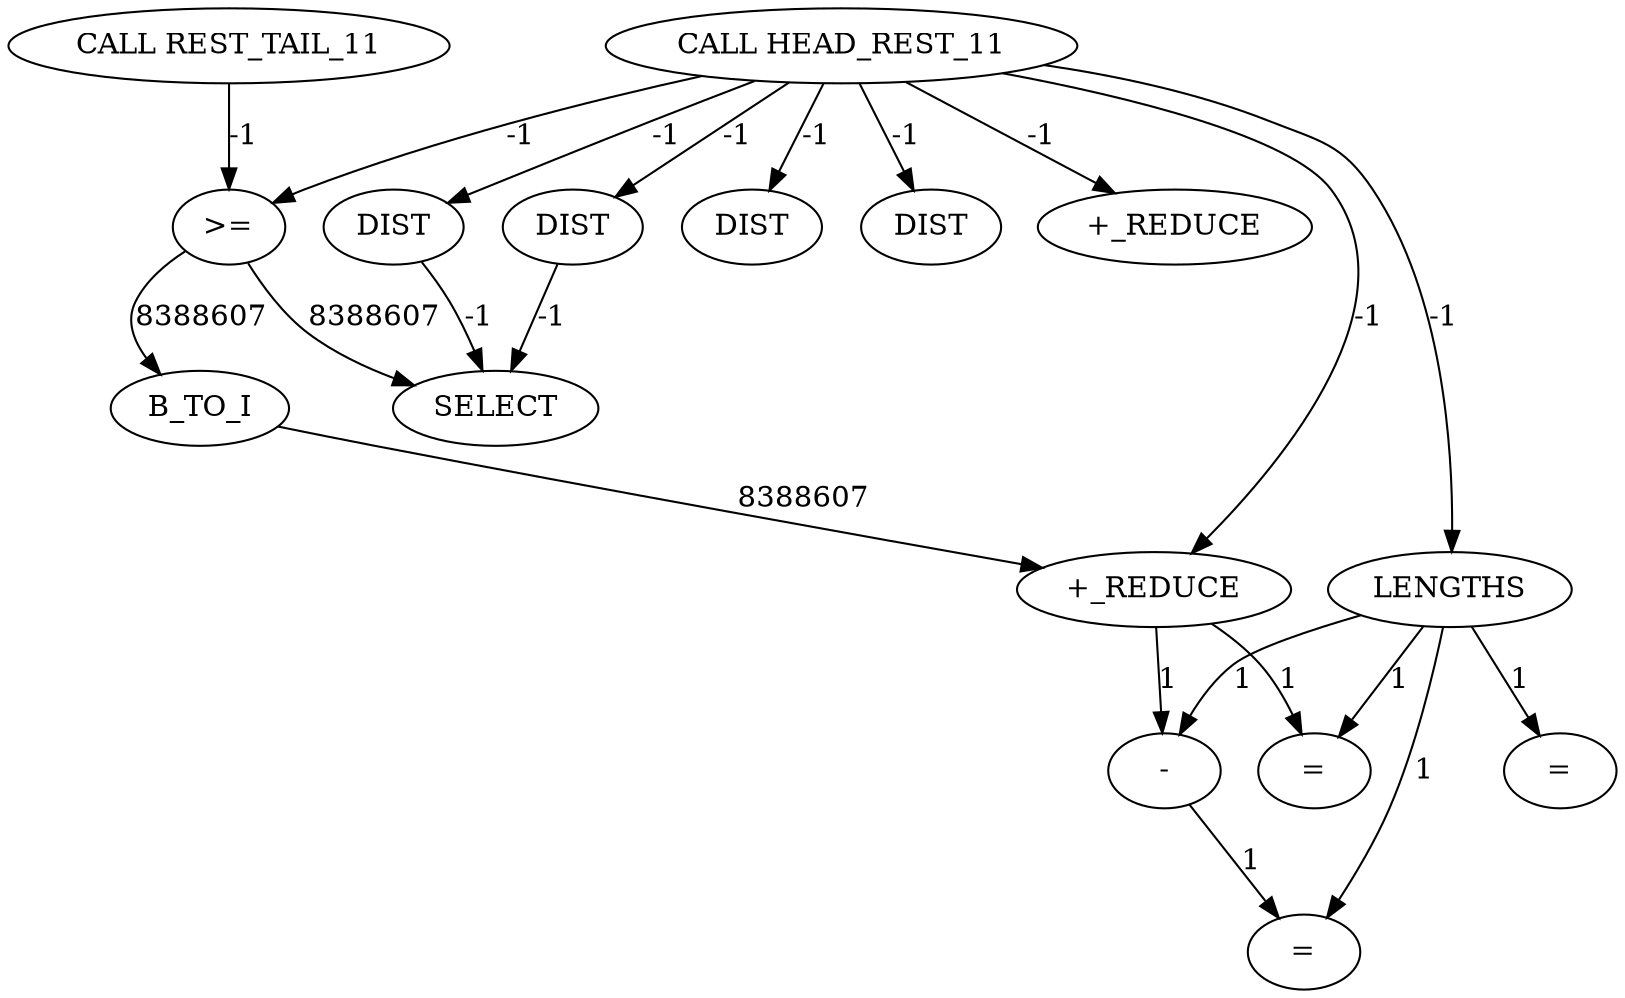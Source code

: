 digraph {
	is_A_INST_958 [label="=" cost=731]
	is_A_INST_4891 [label=B_TO_I cost=12310685]
	is_A_INST_969 [label="=" cost=86]
	is_A_INST_4899 [label=DIST cost=0]
	is_A_INST_4896 [label=DIST cost=430]
	is_A_INST_933 [label="CALL HEAD_REST_11" cost=0]
	is_A_INST_4909 [label=SELECT cost=0]
	is_A_INST_4893 [label="+_REDUCE" cost=7554412]
	is_A_INST_998 [label="+_REDUCE" cost=86]
	is_A_INST_955 [label="-" cost=731]
	is_A_INST_4905 [label=DIST cost=0]
	is_A_INST_979 [label="=" cost=0]
	is_A_INST_947 [label="\>=" cost=15723681]
	is_A_INST_936 [label="CALL REST_TAIL_11" cost=0]
	is_A_INST_4902 [label=DIST cost=0]
	is_A_INST_949 [label=LENGTHS cost=516]
	is_A_INST_4891 -> is_A_INST_4893 [label=8388607 cost=8388607]
	is_A_INST_933 -> is_A_INST_947 [label=-1 cost=-1]
	is_A_INST_933 -> is_A_INST_949 [label=-1 cost=-1]
	is_A_INST_933 -> is_A_INST_4893 [label=-1 cost=-1]
	is_A_INST_933 -> is_A_INST_4896 [label=-1 cost=-1]
	is_A_INST_933 -> is_A_INST_4899 [label=-1 cost=-1]
	is_A_INST_933 -> is_A_INST_4902 [label=-1 cost=-1]
	is_A_INST_933 -> is_A_INST_4905 [label=-1 cost=-1]
	is_A_INST_933 -> is_A_INST_998 [label=-1 cost=-1]
	is_A_INST_4893 -> is_A_INST_955 [label=1 cost=1]
	is_A_INST_4893 -> is_A_INST_969 [label=1 cost=1]
	is_A_INST_955 -> is_A_INST_979 [label=1 cost=1]
	is_A_INST_4905 -> is_A_INST_4909 [label=-1 cost=-1]
	is_A_INST_947 -> is_A_INST_4891 [label=8388607 cost=8388607]
	is_A_INST_947 -> is_A_INST_4909 [label=8388607 cost=8388607]
	is_A_INST_936 -> is_A_INST_947 [label=-1 cost=-1]
	is_A_INST_4902 -> is_A_INST_4909 [label=-1 cost=-1]
	is_A_INST_949 -> is_A_INST_955 [label=1 cost=1]
	is_A_INST_949 -> is_A_INST_958 [label=1 cost=1]
	is_A_INST_949 -> is_A_INST_969 [label=1 cost=1]
	is_A_INST_949 -> is_A_INST_979 [label=1 cost=1]
}
